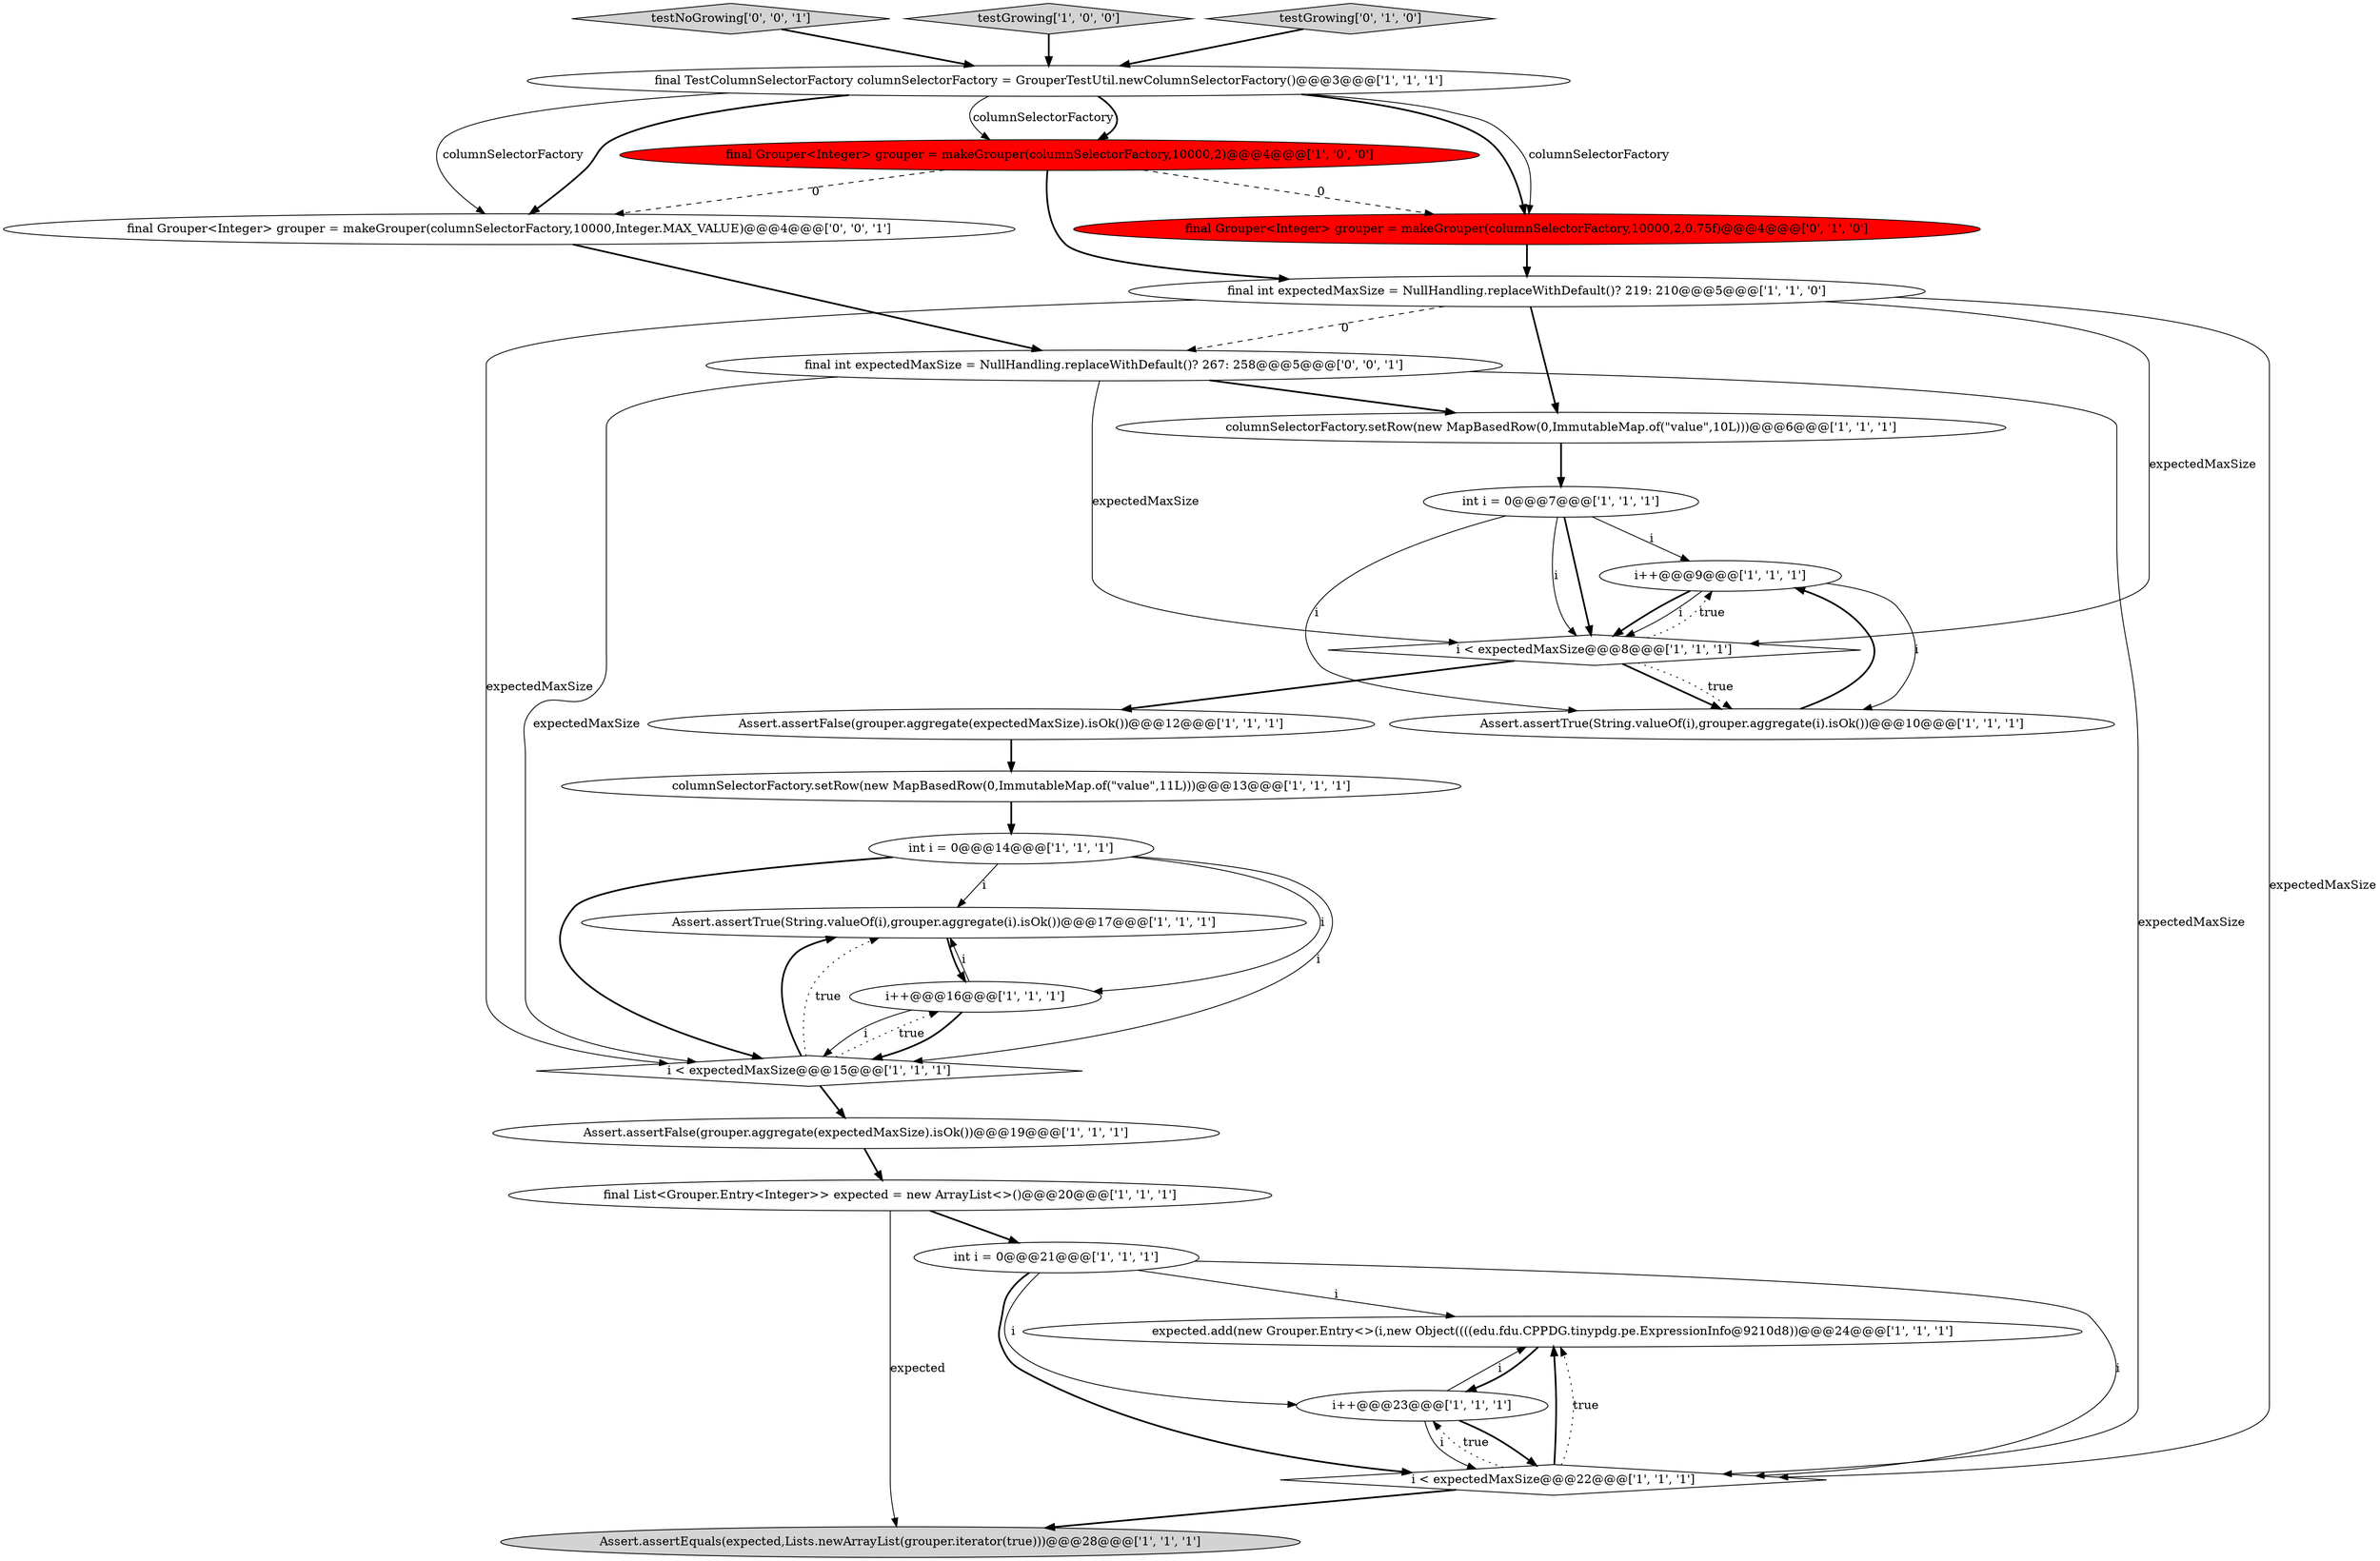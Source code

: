 digraph {
25 [style = filled, label = "final Grouper<Integer> grouper = makeGrouper(columnSelectorFactory,10000,Integer.MAX_VALUE)@@@4@@@['0', '0', '1']", fillcolor = white, shape = ellipse image = "AAA0AAABBB3BBB"];
26 [style = filled, label = "testNoGrowing['0', '0', '1']", fillcolor = lightgray, shape = diamond image = "AAA0AAABBB3BBB"];
6 [style = filled, label = "int i = 0@@@7@@@['1', '1', '1']", fillcolor = white, shape = ellipse image = "AAA0AAABBB1BBB"];
11 [style = filled, label = "Assert.assertTrue(String.valueOf(i),grouper.aggregate(i).isOk())@@@17@@@['1', '1', '1']", fillcolor = white, shape = ellipse image = "AAA0AAABBB1BBB"];
22 [style = filled, label = "final Grouper<Integer> grouper = makeGrouper(columnSelectorFactory,10000,2,0.75f)@@@4@@@['0', '1', '0']", fillcolor = red, shape = ellipse image = "AAA1AAABBB2BBB"];
0 [style = filled, label = "i++@@@16@@@['1', '1', '1']", fillcolor = white, shape = ellipse image = "AAA0AAABBB1BBB"];
21 [style = filled, label = "i++@@@9@@@['1', '1', '1']", fillcolor = white, shape = ellipse image = "AAA0AAABBB1BBB"];
4 [style = filled, label = "int i = 0@@@21@@@['1', '1', '1']", fillcolor = white, shape = ellipse image = "AAA0AAABBB1BBB"];
14 [style = filled, label = "testGrowing['1', '0', '0']", fillcolor = lightgray, shape = diamond image = "AAA0AAABBB1BBB"];
3 [style = filled, label = "final Grouper<Integer> grouper = makeGrouper(columnSelectorFactory,10000,2)@@@4@@@['1', '0', '0']", fillcolor = red, shape = ellipse image = "AAA1AAABBB1BBB"];
10 [style = filled, label = "columnSelectorFactory.setRow(new MapBasedRow(0,ImmutableMap.of(\"value\",11L)))@@@13@@@['1', '1', '1']", fillcolor = white, shape = ellipse image = "AAA0AAABBB1BBB"];
23 [style = filled, label = "testGrowing['0', '1', '0']", fillcolor = lightgray, shape = diamond image = "AAA0AAABBB2BBB"];
24 [style = filled, label = "final int expectedMaxSize = NullHandling.replaceWithDefault()? 267: 258@@@5@@@['0', '0', '1']", fillcolor = white, shape = ellipse image = "AAA0AAABBB3BBB"];
18 [style = filled, label = "columnSelectorFactory.setRow(new MapBasedRow(0,ImmutableMap.of(\"value\",10L)))@@@6@@@['1', '1', '1']", fillcolor = white, shape = ellipse image = "AAA0AAABBB1BBB"];
7 [style = filled, label = "i < expectedMaxSize@@@15@@@['1', '1', '1']", fillcolor = white, shape = diamond image = "AAA0AAABBB1BBB"];
8 [style = filled, label = "i < expectedMaxSize@@@8@@@['1', '1', '1']", fillcolor = white, shape = diamond image = "AAA0AAABBB1BBB"];
20 [style = filled, label = "Assert.assertFalse(grouper.aggregate(expectedMaxSize).isOk())@@@12@@@['1', '1', '1']", fillcolor = white, shape = ellipse image = "AAA0AAABBB1BBB"];
12 [style = filled, label = "final int expectedMaxSize = NullHandling.replaceWithDefault()? 219: 210@@@5@@@['1', '1', '0']", fillcolor = white, shape = ellipse image = "AAA0AAABBB1BBB"];
13 [style = filled, label = "Assert.assertTrue(String.valueOf(i),grouper.aggregate(i).isOk())@@@10@@@['1', '1', '1']", fillcolor = white, shape = ellipse image = "AAA0AAABBB1BBB"];
1 [style = filled, label = "final List<Grouper.Entry<Integer>> expected = new ArrayList<>()@@@20@@@['1', '1', '1']", fillcolor = white, shape = ellipse image = "AAA0AAABBB1BBB"];
5 [style = filled, label = "Assert.assertEquals(expected,Lists.newArrayList(grouper.iterator(true)))@@@28@@@['1', '1', '1']", fillcolor = lightgray, shape = ellipse image = "AAA0AAABBB1BBB"];
9 [style = filled, label = "final TestColumnSelectorFactory columnSelectorFactory = GrouperTestUtil.newColumnSelectorFactory()@@@3@@@['1', '1', '1']", fillcolor = white, shape = ellipse image = "AAA0AAABBB1BBB"];
17 [style = filled, label = "int i = 0@@@14@@@['1', '1', '1']", fillcolor = white, shape = ellipse image = "AAA0AAABBB1BBB"];
2 [style = filled, label = "expected.add(new Grouper.Entry<>(i,new Object((((edu.fdu.CPPDG.tinypdg.pe.ExpressionInfo@9210d8))@@@24@@@['1', '1', '1']", fillcolor = white, shape = ellipse image = "AAA0AAABBB1BBB"];
16 [style = filled, label = "i++@@@23@@@['1', '1', '1']", fillcolor = white, shape = ellipse image = "AAA0AAABBB1BBB"];
19 [style = filled, label = "Assert.assertFalse(grouper.aggregate(expectedMaxSize).isOk())@@@19@@@['1', '1', '1']", fillcolor = white, shape = ellipse image = "AAA0AAABBB1BBB"];
15 [style = filled, label = "i < expectedMaxSize@@@22@@@['1', '1', '1']", fillcolor = white, shape = diamond image = "AAA0AAABBB1BBB"];
9->22 [style = bold, label=""];
16->15 [style = bold, label=""];
1->4 [style = bold, label=""];
15->2 [style = bold, label=""];
17->0 [style = solid, label="i"];
7->11 [style = bold, label=""];
3->25 [style = dashed, label="0"];
24->8 [style = solid, label="expectedMaxSize"];
16->2 [style = solid, label="i"];
24->15 [style = solid, label="expectedMaxSize"];
8->21 [style = dotted, label="true"];
15->2 [style = dotted, label="true"];
17->11 [style = solid, label="i"];
4->15 [style = bold, label=""];
21->8 [style = bold, label=""];
12->8 [style = solid, label="expectedMaxSize"];
12->7 [style = solid, label="expectedMaxSize"];
9->25 [style = solid, label="columnSelectorFactory"];
26->9 [style = bold, label=""];
10->17 [style = bold, label=""];
3->22 [style = dashed, label="0"];
16->15 [style = solid, label="i"];
21->13 [style = solid, label="i"];
17->7 [style = solid, label="i"];
3->12 [style = bold, label=""];
8->13 [style = bold, label=""];
7->0 [style = dotted, label="true"];
15->16 [style = dotted, label="true"];
24->18 [style = bold, label=""];
6->13 [style = solid, label="i"];
6->8 [style = solid, label="i"];
15->5 [style = bold, label=""];
4->2 [style = solid, label="i"];
20->10 [style = bold, label=""];
0->7 [style = bold, label=""];
17->7 [style = bold, label=""];
25->24 [style = bold, label=""];
19->1 [style = bold, label=""];
6->21 [style = solid, label="i"];
11->0 [style = bold, label=""];
8->20 [style = bold, label=""];
9->3 [style = solid, label="columnSelectorFactory"];
4->16 [style = solid, label="i"];
7->11 [style = dotted, label="true"];
9->22 [style = solid, label="columnSelectorFactory"];
18->6 [style = bold, label=""];
4->15 [style = solid, label="i"];
22->12 [style = bold, label=""];
1->5 [style = solid, label="expected"];
9->25 [style = bold, label=""];
12->24 [style = dashed, label="0"];
0->11 [style = solid, label="i"];
6->8 [style = bold, label=""];
12->18 [style = bold, label=""];
9->3 [style = bold, label=""];
14->9 [style = bold, label=""];
8->13 [style = dotted, label="true"];
21->8 [style = solid, label="i"];
13->21 [style = bold, label=""];
23->9 [style = bold, label=""];
24->7 [style = solid, label="expectedMaxSize"];
7->19 [style = bold, label=""];
0->7 [style = solid, label="i"];
12->15 [style = solid, label="expectedMaxSize"];
2->16 [style = bold, label=""];
}

